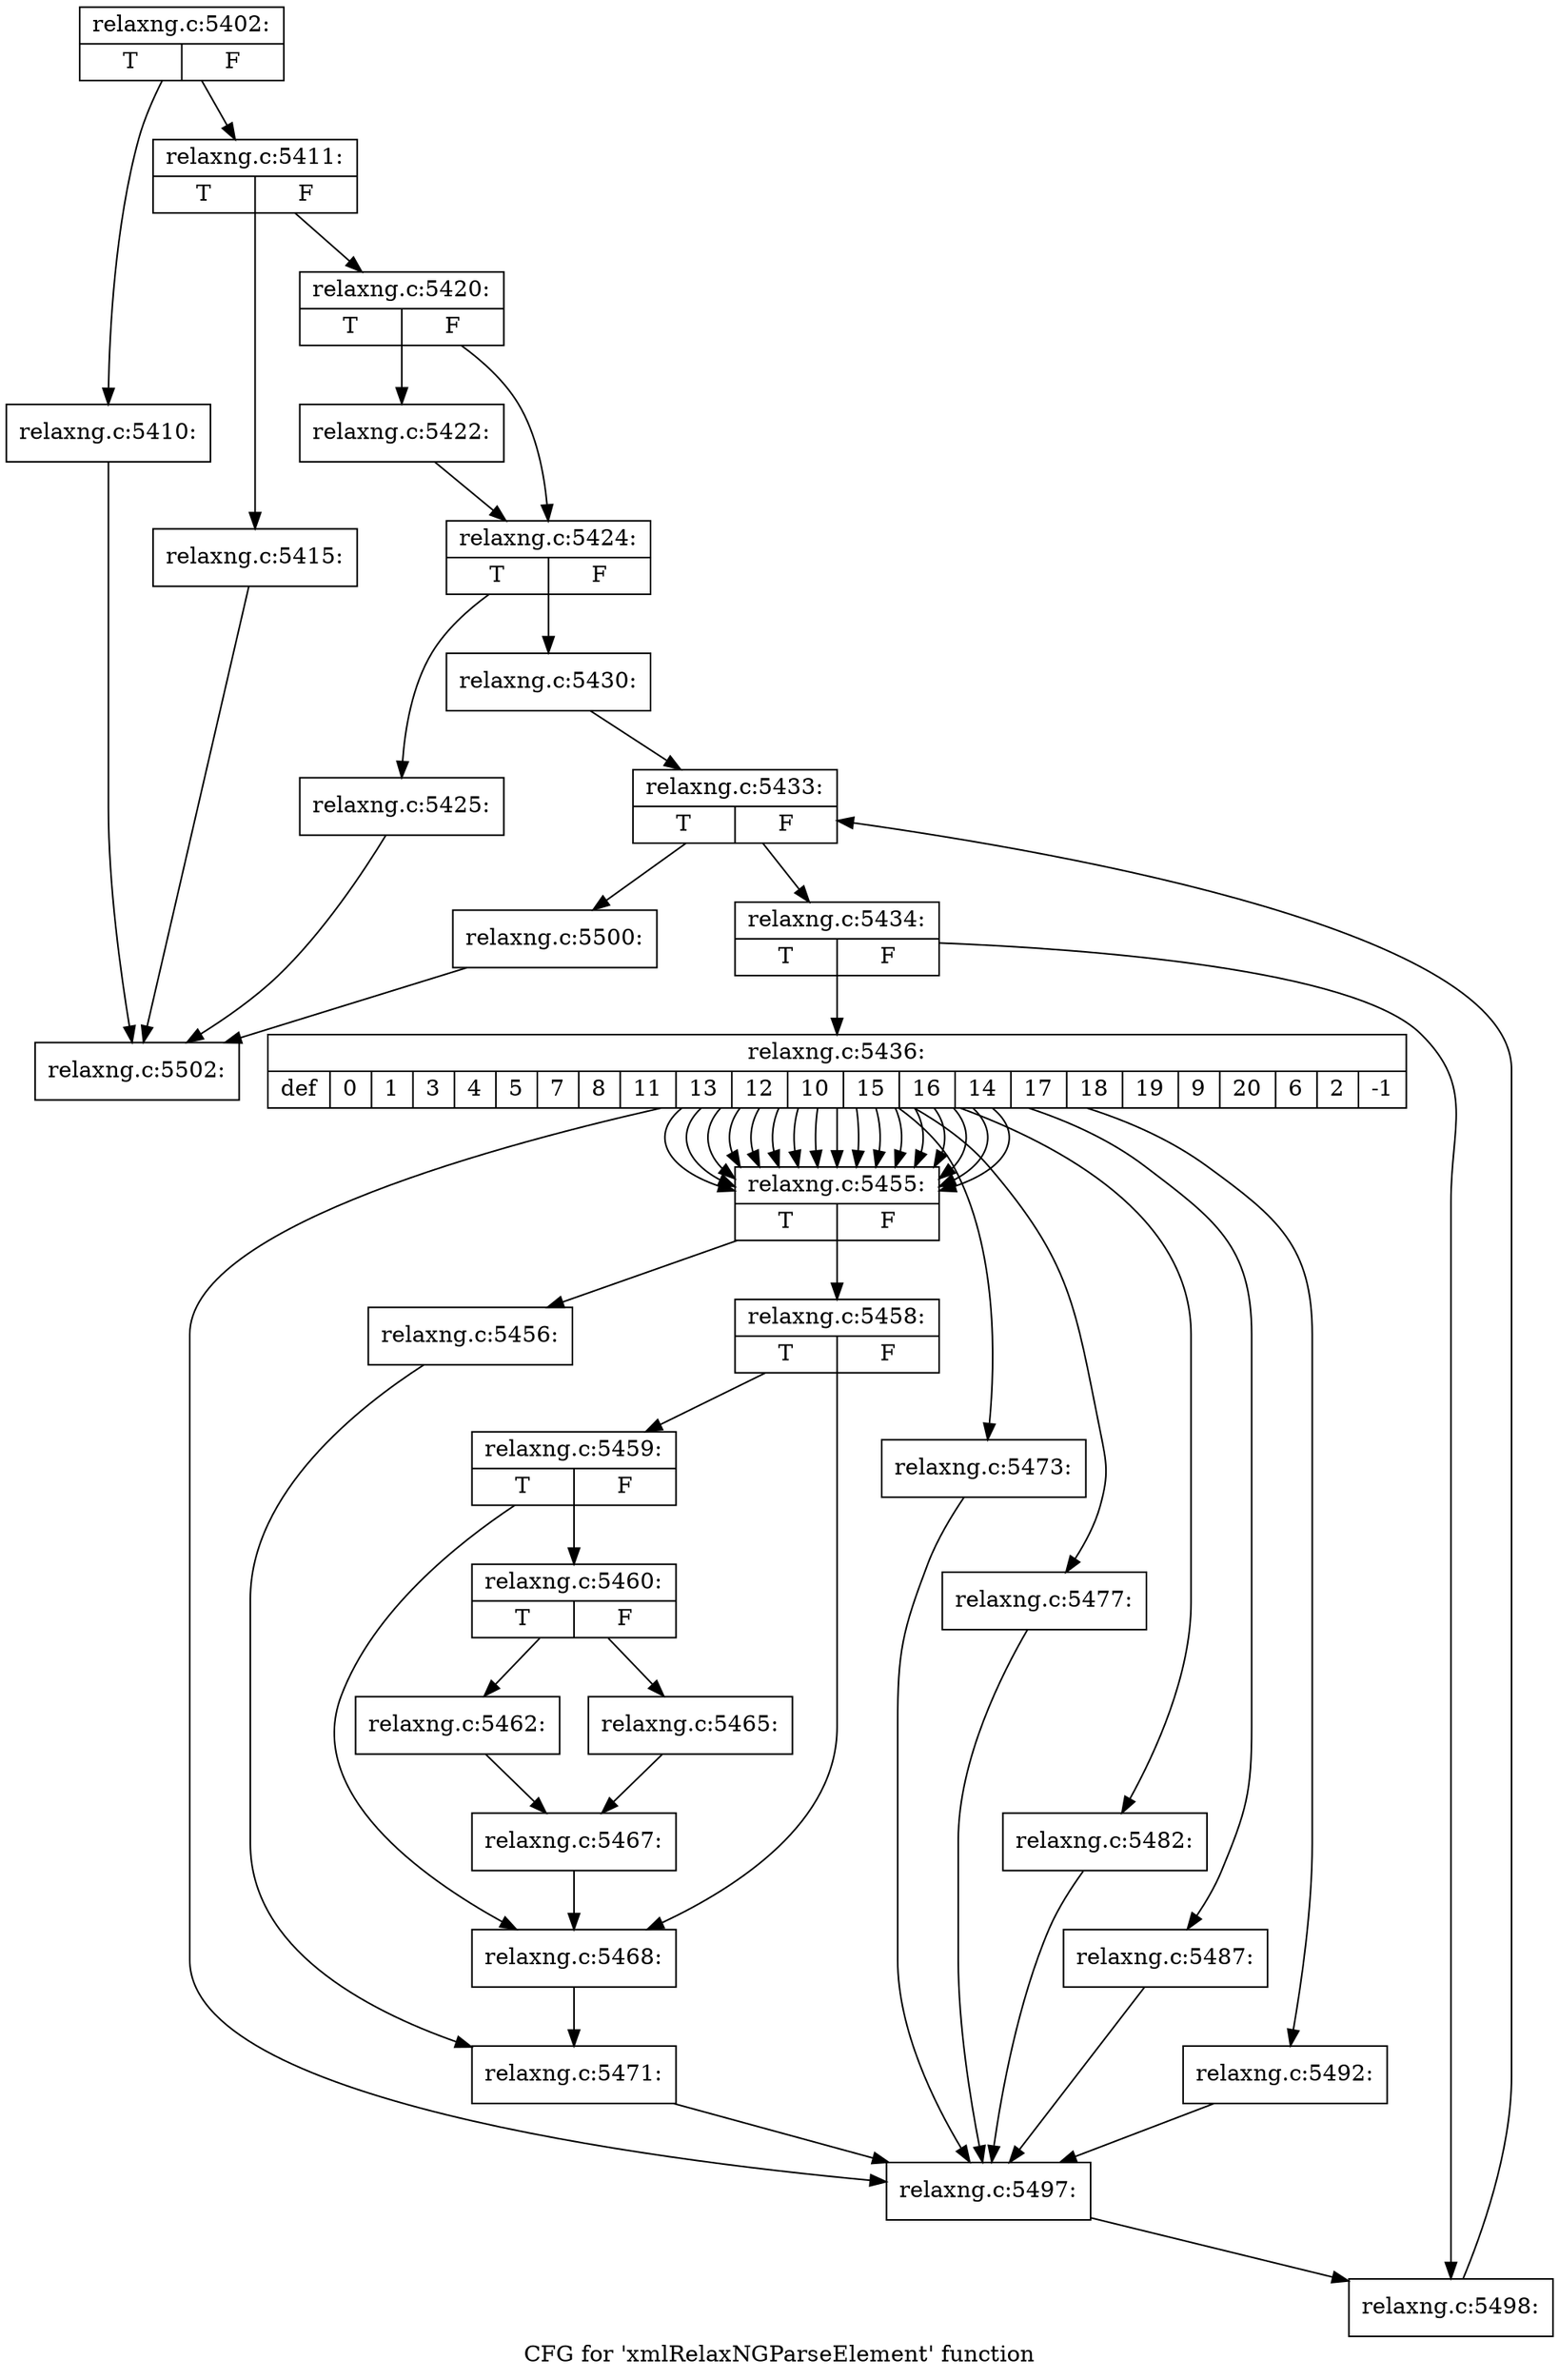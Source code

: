 digraph "CFG for 'xmlRelaxNGParseElement' function" {
	label="CFG for 'xmlRelaxNGParseElement' function";

	Node0x3c4aeb0 [shape=record,label="{relaxng.c:5402:|{<s0>T|<s1>F}}"];
	Node0x3c4aeb0 -> Node0x3c53910;
	Node0x3c4aeb0 -> Node0x3c53960;
	Node0x3c53910 [shape=record,label="{relaxng.c:5410:}"];
	Node0x3c53910 -> Node0x3c4b070;
	Node0x3c53960 [shape=record,label="{relaxng.c:5411:|{<s0>T|<s1>F}}"];
	Node0x3c53960 -> Node0x3c54670;
	Node0x3c53960 -> Node0x3c546c0;
	Node0x3c54670 [shape=record,label="{relaxng.c:5415:}"];
	Node0x3c54670 -> Node0x3c4b070;
	Node0x3c546c0 [shape=record,label="{relaxng.c:5420:|{<s0>T|<s1>F}}"];
	Node0x3c546c0 -> Node0x3c55a50;
	Node0x3c546c0 -> Node0x3c55ed0;
	Node0x3c55a50 [shape=record,label="{relaxng.c:5422:}"];
	Node0x3c55a50 -> Node0x3c55ed0;
	Node0x3c55ed0 [shape=record,label="{relaxng.c:5424:|{<s0>T|<s1>F}}"];
	Node0x3c55ed0 -> Node0x3c562d0;
	Node0x3c55ed0 -> Node0x3c56320;
	Node0x3c562d0 [shape=record,label="{relaxng.c:5425:}"];
	Node0x3c562d0 -> Node0x3c4b070;
	Node0x3c56320 [shape=record,label="{relaxng.c:5430:}"];
	Node0x3c56320 -> Node0x3c57220;
	Node0x3c57220 [shape=record,label="{relaxng.c:5433:|{<s0>T|<s1>F}}"];
	Node0x3c57220 -> Node0x3c575d0;
	Node0x3c57220 -> Node0x3c57400;
	Node0x3c575d0 [shape=record,label="{relaxng.c:5434:|{<s0>T|<s1>F}}"];
	Node0x3c575d0 -> Node0x3c57900;
	Node0x3c575d0 -> Node0x3c57950;
	Node0x3c57900 [shape=record,label="{relaxng.c:5436:|{<s0>def|<s1>0|<s2>1|<s3>3|<s4>4|<s5>5|<s6>7|<s7>8|<s8>11|<s9>13|<s10>12|<s11>10|<s12>15|<s13>16|<s14>14|<s15>17|<s16>18|<s17>19|<s18>9|<s19>20|<s20>6|<s21>2|<s22>-1}}"];
	Node0x3c57900 -> Node0x3c57ea0;
	Node0x3c57900 -> Node0x3c583b0;
	Node0x3c57900 -> Node0x3c583b0;
	Node0x3c57900 -> Node0x3c583b0;
	Node0x3c57900 -> Node0x3c583b0;
	Node0x3c57900 -> Node0x3c583b0;
	Node0x3c57900 -> Node0x3c583b0;
	Node0x3c57900 -> Node0x3c583b0;
	Node0x3c57900 -> Node0x3c583b0;
	Node0x3c57900 -> Node0x3c583b0;
	Node0x3c57900 -> Node0x3c583b0;
	Node0x3c57900 -> Node0x3c583b0;
	Node0x3c57900 -> Node0x3c583b0;
	Node0x3c57900 -> Node0x3c583b0;
	Node0x3c57900 -> Node0x3c583b0;
	Node0x3c57900 -> Node0x3c583b0;
	Node0x3c57900 -> Node0x3c583b0;
	Node0x3c57900 -> Node0x3c583b0;
	Node0x3c57900 -> Node0x3c5b2d0;
	Node0x3c57900 -> Node0x3c5ba20;
	Node0x3c57900 -> Node0x3c5c010;
	Node0x3c57900 -> Node0x3c5c5c0;
	Node0x3c57900 -> Node0x3c5cb70;
	Node0x3c583b0 [shape=record,label="{relaxng.c:5455:|{<s0>T|<s1>F}}"];
	Node0x3c583b0 -> Node0x3c555c0;
	Node0x3c583b0 -> Node0x3c55970;
	Node0x3c555c0 [shape=record,label="{relaxng.c:5456:}"];
	Node0x3c555c0 -> Node0x3c55920;
	Node0x3c55970 [shape=record,label="{relaxng.c:5458:|{<s0>T|<s1>F}}"];
	Node0x3c55970 -> Node0x3c58f40;
	Node0x3c55970 -> Node0x3c58ef0;
	Node0x3c58f40 [shape=record,label="{relaxng.c:5459:|{<s0>T|<s1>F}}"];
	Node0x3c58f40 -> Node0x3c58ea0;
	Node0x3c58f40 -> Node0x3c58ef0;
	Node0x3c58ea0 [shape=record,label="{relaxng.c:5460:|{<s0>T|<s1>F}}"];
	Node0x3c58ea0 -> Node0x3c59b90;
	Node0x3c58ea0 -> Node0x3c59c30;
	Node0x3c59b90 [shape=record,label="{relaxng.c:5462:}"];
	Node0x3c59b90 -> Node0x3c59be0;
	Node0x3c59c30 [shape=record,label="{relaxng.c:5465:}"];
	Node0x3c59c30 -> Node0x3c59be0;
	Node0x3c59be0 [shape=record,label="{relaxng.c:5467:}"];
	Node0x3c59be0 -> Node0x3c58ef0;
	Node0x3c58ef0 [shape=record,label="{relaxng.c:5468:}"];
	Node0x3c58ef0 -> Node0x3c55920;
	Node0x3c55920 [shape=record,label="{relaxng.c:5471:}"];
	Node0x3c55920 -> Node0x3c57ea0;
	Node0x3c5b2d0 [shape=record,label="{relaxng.c:5473:}"];
	Node0x3c5b2d0 -> Node0x3c57ea0;
	Node0x3c5ba20 [shape=record,label="{relaxng.c:5477:}"];
	Node0x3c5ba20 -> Node0x3c57ea0;
	Node0x3c5c010 [shape=record,label="{relaxng.c:5482:}"];
	Node0x3c5c010 -> Node0x3c57ea0;
	Node0x3c5c5c0 [shape=record,label="{relaxng.c:5487:}"];
	Node0x3c5c5c0 -> Node0x3c57ea0;
	Node0x3c5cb70 [shape=record,label="{relaxng.c:5492:}"];
	Node0x3c5cb70 -> Node0x3c57ea0;
	Node0x3c57ea0 [shape=record,label="{relaxng.c:5497:}"];
	Node0x3c57ea0 -> Node0x3c57950;
	Node0x3c57950 [shape=record,label="{relaxng.c:5498:}"];
	Node0x3c57950 -> Node0x3c57220;
	Node0x3c57400 [shape=record,label="{relaxng.c:5500:}"];
	Node0x3c57400 -> Node0x3c4b070;
	Node0x3c4b070 [shape=record,label="{relaxng.c:5502:}"];
}
